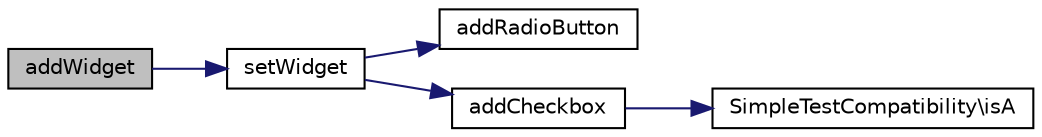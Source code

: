 digraph "addWidget"
{
  edge [fontname="Helvetica",fontsize="10",labelfontname="Helvetica",labelfontsize="10"];
  node [fontname="Helvetica",fontsize="10",shape=record];
  rankdir="LR";
  Node1 [label="addWidget",height=0.2,width=0.4,color="black", fillcolor="grey75", style="filled" fontcolor="black"];
  Node1 -> Node2 [color="midnightblue",fontsize="10",style="solid",fontname="Helvetica"];
  Node2 [label="setWidget",height=0.2,width=0.4,color="black", fillcolor="white", style="filled",URL="$class_simple_form.html#a86f6ba86cfe3b2ab81c4793cad06ea38"];
  Node2 -> Node3 [color="midnightblue",fontsize="10",style="solid",fontname="Helvetica"];
  Node3 [label="addRadioButton",height=0.2,width=0.4,color="black", fillcolor="white", style="filled",URL="$class_simple_form.html#aef8552adbbc30f0679272eab1c0d7139"];
  Node2 -> Node4 [color="midnightblue",fontsize="10",style="solid",fontname="Helvetica"];
  Node4 [label="addCheckbox",height=0.2,width=0.4,color="black", fillcolor="white", style="filled",URL="$class_simple_form.html#a59eff9279735b90f2204ba0718b10cf0"];
  Node4 -> Node5 [color="midnightblue",fontsize="10",style="solid",fontname="Helvetica"];
  Node5 [label="SimpleTestCompatibility\\isA",height=0.2,width=0.4,color="black", fillcolor="white", style="filled",URL="$class_simple_test_compatibility.html#a89339a52a329ae34fbb05260963b066b"];
}
